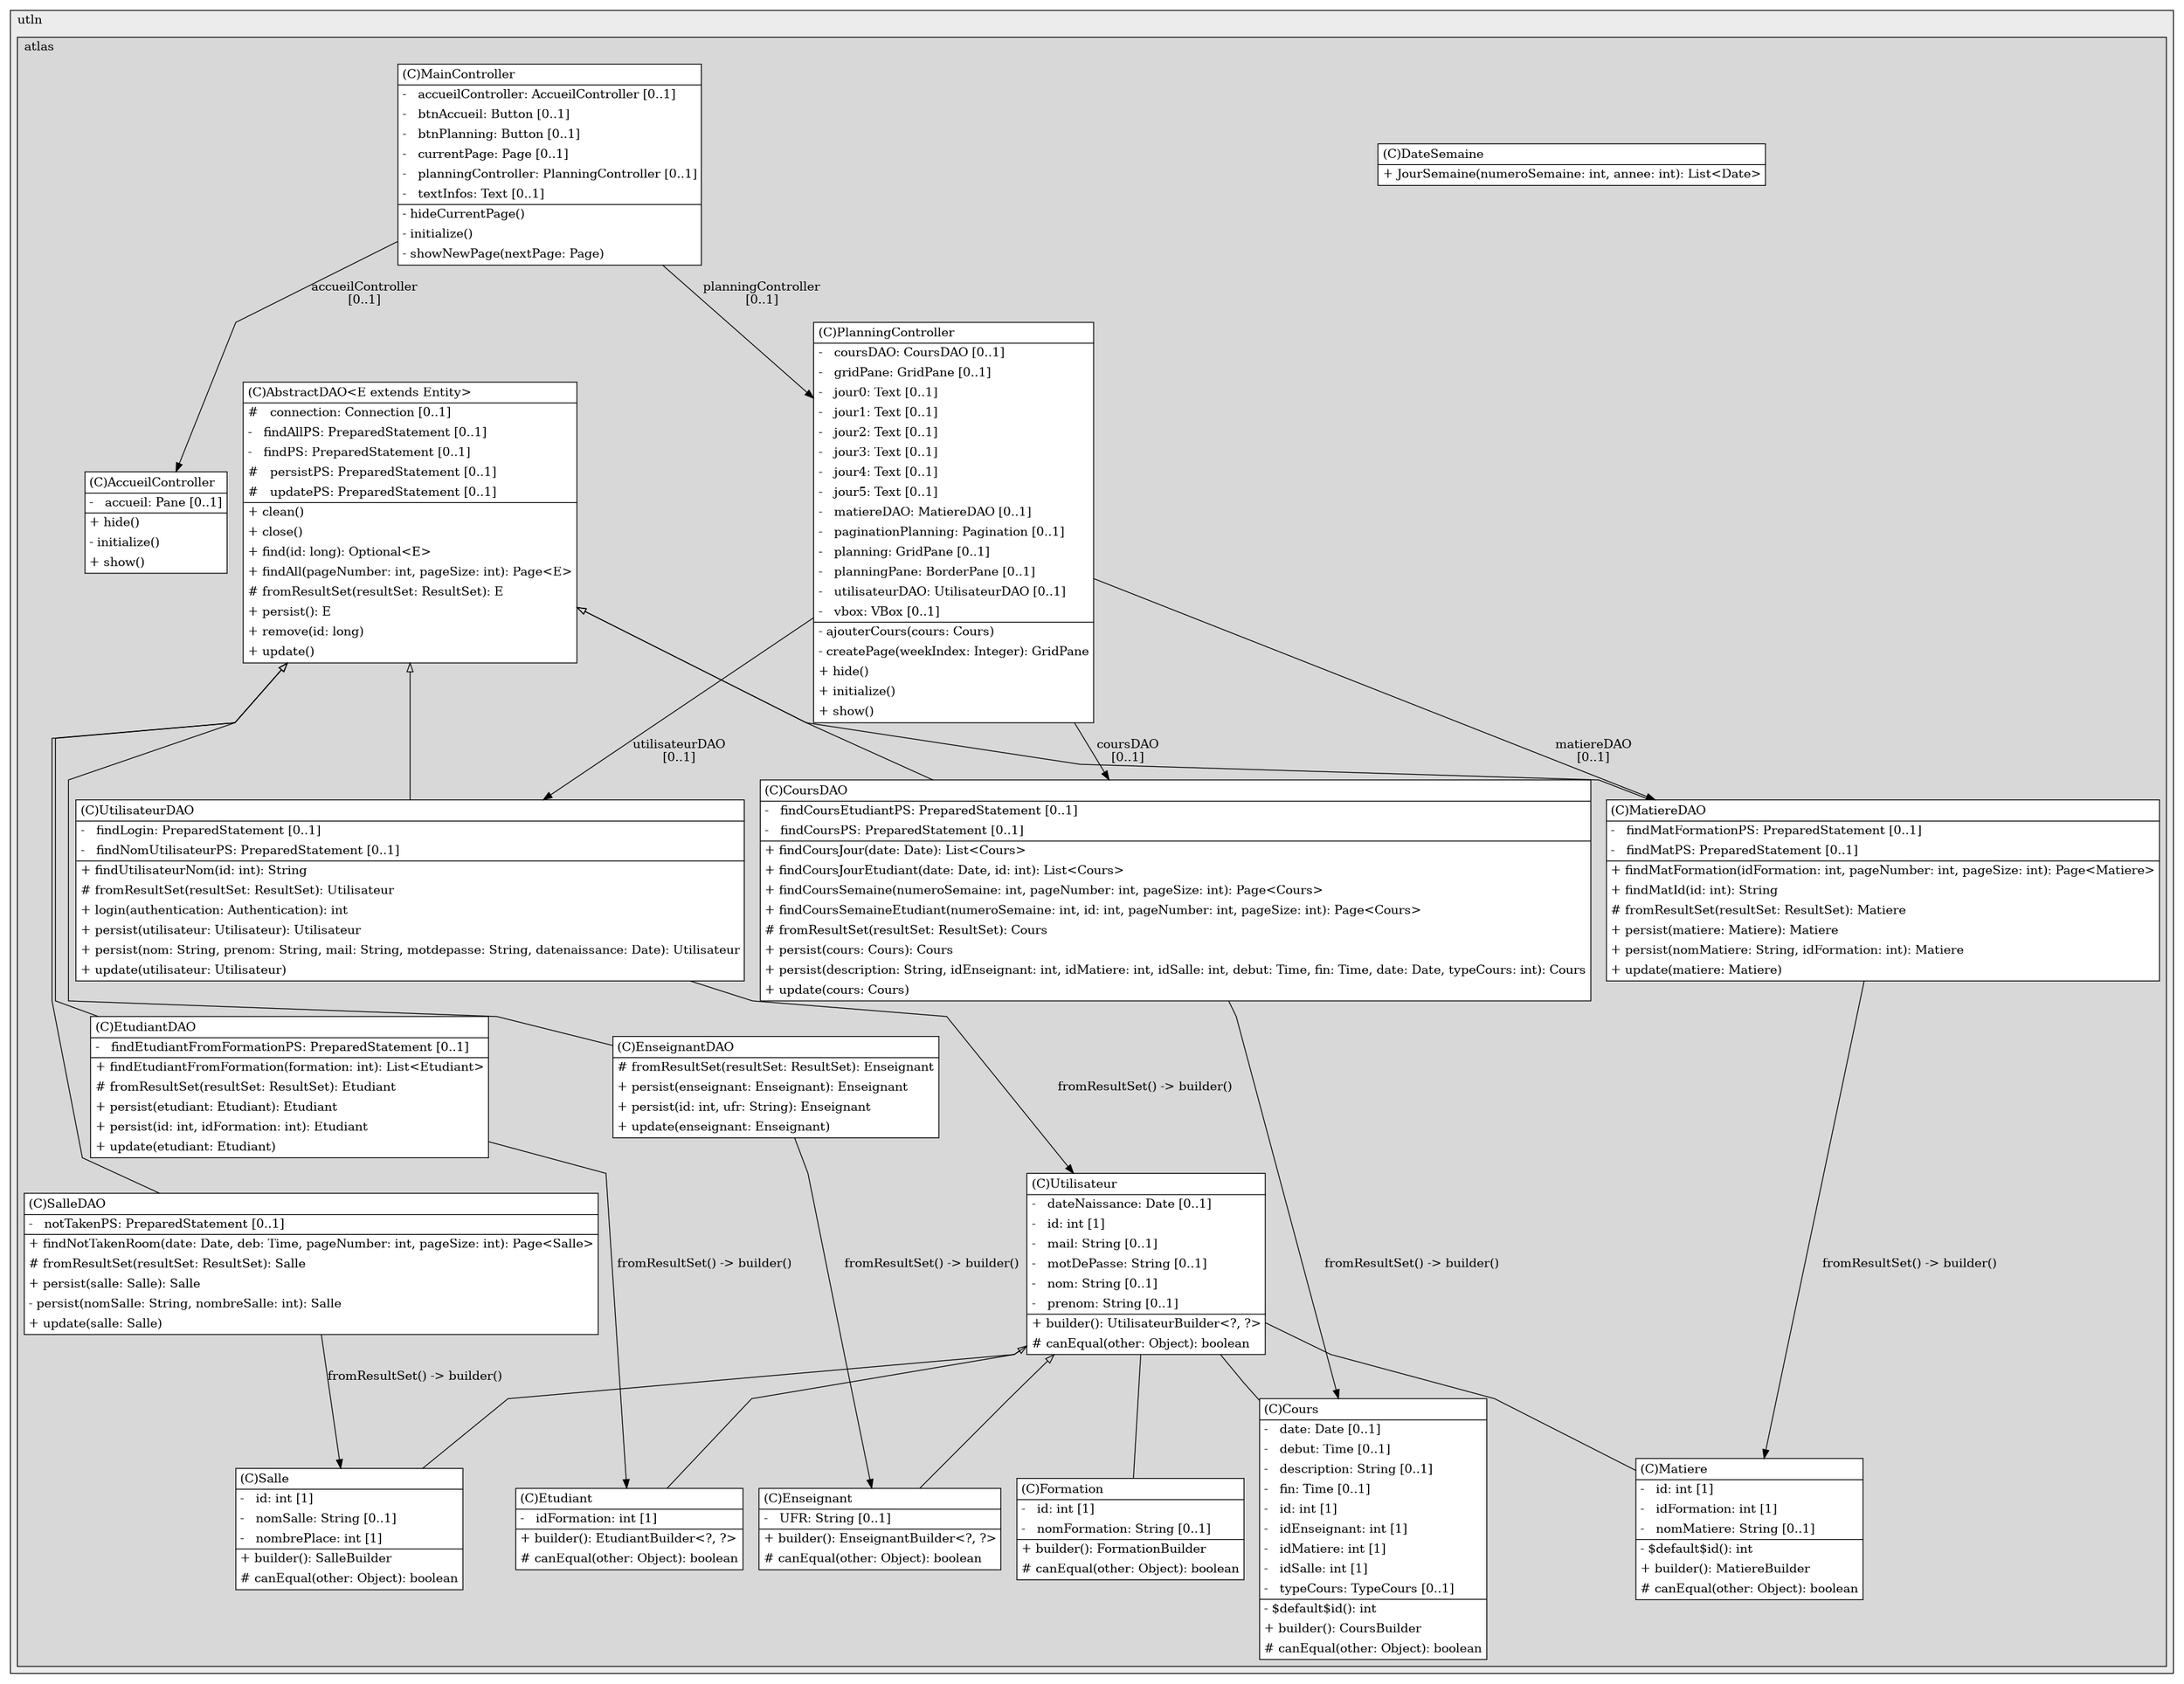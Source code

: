 @startuml

/' diagram meta data start
config=StructureConfiguration;
{
  "projectClassification": {
    "searchMode": "OpenProject", // OpenProject, AllProjects
    "includedProjects": "",
    "pathEndKeywords": "*.impl",
    "isClientPath": "",
    "isClientName": "",
    "isTestPath": "",
    "isTestName": "",
    "isMappingPath": "",
    "isMappingName": "",
    "isDataAccessPath": "",
    "isDataAccessName": "",
    "isDataStructurePath": "",
    "isDataStructureName": "",
    "isInterfaceStructuresPath": "",
    "isInterfaceStructuresName": "",
    "isEntryPointPath": "",
    "isEntryPointName": "",
    "treatFinalFieldsAsMandatory": false
  },
  "graphRestriction": {
    "classPackageExcludeFilter": "",
    "classPackageIncludeFilter": "",
    "classNameExcludeFilter": "",
    "classNameIncludeFilter": "",
    "methodNameExcludeFilter": "",
    "methodNameIncludeFilter": "",
    "removeByInheritance": "", // inheritance/annotation based filtering is done in a second step
    "removeByAnnotation": "",
    "removeByClassPackage": "", // cleanup the graph after inheritance/annotation based filtering is done
    "removeByClassName": "",
    "cutMappings": false,
    "cutEnum": true,
    "cutTests": true,
    "cutClient": true,
    "cutDataAccess": false,
    "cutInterfaceStructures": false,
    "cutDataStructures": false,
    "cutGetterAndSetter": true,
    "cutConstructors": true
  },
  "graphTraversal": {
    "forwardDepth": 6,
    "backwardDepth": 6,
    "classPackageExcludeFilter": "",
    "classPackageIncludeFilter": "",
    "classNameExcludeFilter": "",
    "classNameIncludeFilter": "",
    "methodNameExcludeFilter": "",
    "methodNameIncludeFilter": "",
    "hideMappings": false,
    "hideDataStructures": false,
    "hidePrivateMethods": true,
    "hideInterfaceCalls": true, // indirection: implementation -> interface (is hidden) -> implementation
    "onlyShowApplicationEntryPoints": false, // root node is included
    "useMethodCallsForStructureDiagram": "ForwardOnly" // ForwardOnly, BothDirections, No
  },
  "details": {
    "aggregation": "GroupByClass", // ByClass, GroupByClass, None
    "showClassGenericTypes": true,
    "showMethods": true,
    "showMethodParameterNames": true,
    "showMethodParameterTypes": true,
    "showMethodReturnType": true,
    "showPackageLevels": 2,
    "showDetailedClassStructure": true
  },
  "rootClass": "fr.utln.atlas.projethyp.controller.MainController",
  "extensionCallbackMethod": "" // qualified.class.name#methodName - signature: public static String method(String)
}
diagram meta data end '/



digraph g {
    rankdir="TB"
    splines=polyline
    

'nodes 
subgraph cluster_3600481 { 
   	label=utln
	labeljust=l
	fillcolor="#ececec"
	style=filled
   
   subgraph cluster_1232366402 { 
   	label=atlas
	labeljust=l
	fillcolor="#d8d8d8"
	style=filled
   
   AbstractDAO1051783050[
	label=<<TABLE BORDER="1" CELLBORDER="0" CELLPADDING="4" CELLSPACING="0">
<TR><TD ALIGN="LEFT" >(C)AbstractDAO&lt;E extends Entity&gt;</TD></TR>
<HR/>
<TR><TD ALIGN="LEFT" >#   connection: Connection [0..1]</TD></TR>
<TR><TD ALIGN="LEFT" >-   findAllPS: PreparedStatement [0..1]</TD></TR>
<TR><TD ALIGN="LEFT" >-   findPS: PreparedStatement [0..1]</TD></TR>
<TR><TD ALIGN="LEFT" >#   persistPS: PreparedStatement [0..1]</TD></TR>
<TR><TD ALIGN="LEFT" >#   updatePS: PreparedStatement [0..1]</TD></TR>
<HR/>
<TR><TD ALIGN="LEFT" >+ clean()</TD></TR>
<TR><TD ALIGN="LEFT" >+ close()</TD></TR>
<TR><TD ALIGN="LEFT" >+ find(id: long): Optional&lt;E&gt;</TD></TR>
<TR><TD ALIGN="LEFT" >+ findAll(pageNumber: int, pageSize: int): Page&lt;E&gt;</TD></TR>
<TR><TD ALIGN="LEFT" ># fromResultSet(resultSet: ResultSet): E</TD></TR>
<TR><TD ALIGN="LEFT" >+ persist(): E</TD></TR>
<TR><TD ALIGN="LEFT" >+ remove(id: long)</TD></TR>
<TR><TD ALIGN="LEFT" >+ update()</TD></TR>
</TABLE>>
	style=filled
	margin=0
	shape=plaintext
	fillcolor="#FFFFFF"
];

AccueilController1385254587[
	label=<<TABLE BORDER="1" CELLBORDER="0" CELLPADDING="4" CELLSPACING="0">
<TR><TD ALIGN="LEFT" >(C)AccueilController</TD></TR>
<HR/>
<TR><TD ALIGN="LEFT" >-   accueil: Pane [0..1]</TD></TR>
<HR/>
<TR><TD ALIGN="LEFT" >+ hide()</TD></TR>
<TR><TD ALIGN="LEFT" >- initialize()</TD></TR>
<TR><TD ALIGN="LEFT" >+ show()</TD></TR>
</TABLE>>
	style=filled
	margin=0
	shape=plaintext
	fillcolor="#FFFFFF"
];

Cours1241650262[
	label=<<TABLE BORDER="1" CELLBORDER="0" CELLPADDING="4" CELLSPACING="0">
<TR><TD ALIGN="LEFT" >(C)Cours</TD></TR>
<HR/>
<TR><TD ALIGN="LEFT" >-   date: Date [0..1]</TD></TR>
<TR><TD ALIGN="LEFT" >-   debut: Time [0..1]</TD></TR>
<TR><TD ALIGN="LEFT" >-   description: String [0..1]</TD></TR>
<TR><TD ALIGN="LEFT" >-   fin: Time [0..1]</TD></TR>
<TR><TD ALIGN="LEFT" >-   id: int [1]</TD></TR>
<TR><TD ALIGN="LEFT" >-   idEnseignant: int [1]</TD></TR>
<TR><TD ALIGN="LEFT" >-   idMatiere: int [1]</TD></TR>
<TR><TD ALIGN="LEFT" >-   idSalle: int [1]</TD></TR>
<TR><TD ALIGN="LEFT" >-   typeCours: TypeCours [0..1]</TD></TR>
<HR/>
<TR><TD ALIGN="LEFT" >- $default$id(): int</TD></TR>
<TR><TD ALIGN="LEFT" >+ builder(): CoursBuilder</TD></TR>
<TR><TD ALIGN="LEFT" ># canEqual(other: Object): boolean</TD></TR>
</TABLE>>
	style=filled
	margin=0
	shape=plaintext
	fillcolor="#FFFFFF"
];

CoursDAO1051783050[
	label=<<TABLE BORDER="1" CELLBORDER="0" CELLPADDING="4" CELLSPACING="0">
<TR><TD ALIGN="LEFT" >(C)CoursDAO</TD></TR>
<HR/>
<TR><TD ALIGN="LEFT" >-   findCoursEtudiantPS: PreparedStatement [0..1]</TD></TR>
<TR><TD ALIGN="LEFT" >-   findCoursPS: PreparedStatement [0..1]</TD></TR>
<HR/>
<TR><TD ALIGN="LEFT" >+ findCoursJour(date: Date): List&lt;Cours&gt;</TD></TR>
<TR><TD ALIGN="LEFT" >+ findCoursJourEtudiant(date: Date, id: int): List&lt;Cours&gt;</TD></TR>
<TR><TD ALIGN="LEFT" >+ findCoursSemaine(numeroSemaine: int, pageNumber: int, pageSize: int): Page&lt;Cours&gt;</TD></TR>
<TR><TD ALIGN="LEFT" >+ findCoursSemaineEtudiant(numeroSemaine: int, id: int, pageNumber: int, pageSize: int): Page&lt;Cours&gt;</TD></TR>
<TR><TD ALIGN="LEFT" ># fromResultSet(resultSet: ResultSet): Cours</TD></TR>
<TR><TD ALIGN="LEFT" >+ persist(cours: Cours): Cours</TD></TR>
<TR><TD ALIGN="LEFT" >+ persist(description: String, idEnseignant: int, idMatiere: int, idSalle: int, debut: Time, fin: Time, date: Date, typeCours: int): Cours</TD></TR>
<TR><TD ALIGN="LEFT" >+ update(cours: Cours)</TD></TR>
</TABLE>>
	style=filled
	margin=0
	shape=plaintext
	fillcolor="#FFFFFF"
];

DateSemaine1241650262[
	label=<<TABLE BORDER="1" CELLBORDER="0" CELLPADDING="4" CELLSPACING="0">
<TR><TD ALIGN="LEFT" >(C)DateSemaine</TD></TR>
<HR/>
<TR><TD ALIGN="LEFT" >+ JourSemaine(numeroSemaine: int, annee: int): List&lt;Date&gt;</TD></TR>
</TABLE>>
	style=filled
	margin=0
	shape=plaintext
	fillcolor="#FFFFFF"
];

Enseignant1241650262[
	label=<<TABLE BORDER="1" CELLBORDER="0" CELLPADDING="4" CELLSPACING="0">
<TR><TD ALIGN="LEFT" >(C)Enseignant</TD></TR>
<HR/>
<TR><TD ALIGN="LEFT" >-   UFR: String [0..1]</TD></TR>
<HR/>
<TR><TD ALIGN="LEFT" >+ builder(): EnseignantBuilder&lt;?, ?&gt;</TD></TR>
<TR><TD ALIGN="LEFT" ># canEqual(other: Object): boolean</TD></TR>
</TABLE>>
	style=filled
	margin=0
	shape=plaintext
	fillcolor="#FFFFFF"
];

EnseignantDAO1051783050[
	label=<<TABLE BORDER="1" CELLBORDER="0" CELLPADDING="4" CELLSPACING="0">
<TR><TD ALIGN="LEFT" >(C)EnseignantDAO</TD></TR>
<HR/>
<TR><TD ALIGN="LEFT" ># fromResultSet(resultSet: ResultSet): Enseignant</TD></TR>
<TR><TD ALIGN="LEFT" >+ persist(enseignant: Enseignant): Enseignant</TD></TR>
<TR><TD ALIGN="LEFT" >+ persist(id: int, ufr: String): Enseignant</TD></TR>
<TR><TD ALIGN="LEFT" >+ update(enseignant: Enseignant)</TD></TR>
</TABLE>>
	style=filled
	margin=0
	shape=plaintext
	fillcolor="#FFFFFF"
];

Etudiant1241650262[
	label=<<TABLE BORDER="1" CELLBORDER="0" CELLPADDING="4" CELLSPACING="0">
<TR><TD ALIGN="LEFT" >(C)Etudiant</TD></TR>
<HR/>
<TR><TD ALIGN="LEFT" >-   idFormation: int [1]</TD></TR>
<HR/>
<TR><TD ALIGN="LEFT" >+ builder(): EtudiantBuilder&lt;?, ?&gt;</TD></TR>
<TR><TD ALIGN="LEFT" ># canEqual(other: Object): boolean</TD></TR>
</TABLE>>
	style=filled
	margin=0
	shape=plaintext
	fillcolor="#FFFFFF"
];

EtudiantDAO1051783050[
	label=<<TABLE BORDER="1" CELLBORDER="0" CELLPADDING="4" CELLSPACING="0">
<TR><TD ALIGN="LEFT" >(C)EtudiantDAO</TD></TR>
<HR/>
<TR><TD ALIGN="LEFT" >-   findEtudiantFromFormationPS: PreparedStatement [0..1]</TD></TR>
<HR/>
<TR><TD ALIGN="LEFT" >+ findEtudiantFromFormation(formation: int): List&lt;Etudiant&gt;</TD></TR>
<TR><TD ALIGN="LEFT" ># fromResultSet(resultSet: ResultSet): Etudiant</TD></TR>
<TR><TD ALIGN="LEFT" >+ persist(etudiant: Etudiant): Etudiant</TD></TR>
<TR><TD ALIGN="LEFT" >+ persist(id: int, idFormation: int): Etudiant</TD></TR>
<TR><TD ALIGN="LEFT" >+ update(etudiant: Etudiant)</TD></TR>
</TABLE>>
	style=filled
	margin=0
	shape=plaintext
	fillcolor="#FFFFFF"
];

Formation1241650262[
	label=<<TABLE BORDER="1" CELLBORDER="0" CELLPADDING="4" CELLSPACING="0">
<TR><TD ALIGN="LEFT" >(C)Formation</TD></TR>
<HR/>
<TR><TD ALIGN="LEFT" >-   id: int [1]</TD></TR>
<TR><TD ALIGN="LEFT" >-   nomFormation: String [0..1]</TD></TR>
<HR/>
<TR><TD ALIGN="LEFT" >+ builder(): FormationBuilder</TD></TR>
<TR><TD ALIGN="LEFT" ># canEqual(other: Object): boolean</TD></TR>
</TABLE>>
	style=filled
	margin=0
	shape=plaintext
	fillcolor="#FFFFFF"
];

MainController1385254587[
	label=<<TABLE BORDER="1" CELLBORDER="0" CELLPADDING="4" CELLSPACING="0">
<TR><TD ALIGN="LEFT" >(C)MainController</TD></TR>
<HR/>
<TR><TD ALIGN="LEFT" >-   accueilController: AccueilController [0..1]</TD></TR>
<TR><TD ALIGN="LEFT" >-   btnAccueil: Button [0..1]</TD></TR>
<TR><TD ALIGN="LEFT" >-   btnPlanning: Button [0..1]</TD></TR>
<TR><TD ALIGN="LEFT" >-   currentPage: Page [0..1]</TD></TR>
<TR><TD ALIGN="LEFT" >-   planningController: PlanningController [0..1]</TD></TR>
<TR><TD ALIGN="LEFT" >-   textInfos: Text [0..1]</TD></TR>
<HR/>
<TR><TD ALIGN="LEFT" >- hideCurrentPage()</TD></TR>
<TR><TD ALIGN="LEFT" >- initialize()</TD></TR>
<TR><TD ALIGN="LEFT" >- showNewPage(nextPage: Page)</TD></TR>
</TABLE>>
	style=filled
	margin=0
	shape=plaintext
	fillcolor="#FFFFFF"
];

Matiere1241650262[
	label=<<TABLE BORDER="1" CELLBORDER="0" CELLPADDING="4" CELLSPACING="0">
<TR><TD ALIGN="LEFT" >(C)Matiere</TD></TR>
<HR/>
<TR><TD ALIGN="LEFT" >-   id: int [1]</TD></TR>
<TR><TD ALIGN="LEFT" >-   idFormation: int [1]</TD></TR>
<TR><TD ALIGN="LEFT" >-   nomMatiere: String [0..1]</TD></TR>
<HR/>
<TR><TD ALIGN="LEFT" >- $default$id(): int</TD></TR>
<TR><TD ALIGN="LEFT" >+ builder(): MatiereBuilder</TD></TR>
<TR><TD ALIGN="LEFT" ># canEqual(other: Object): boolean</TD></TR>
</TABLE>>
	style=filled
	margin=0
	shape=plaintext
	fillcolor="#FFFFFF"
];

MatiereDAO1051783050[
	label=<<TABLE BORDER="1" CELLBORDER="0" CELLPADDING="4" CELLSPACING="0">
<TR><TD ALIGN="LEFT" >(C)MatiereDAO</TD></TR>
<HR/>
<TR><TD ALIGN="LEFT" >-   findMatFormationPS: PreparedStatement [0..1]</TD></TR>
<TR><TD ALIGN="LEFT" >-   findMatPS: PreparedStatement [0..1]</TD></TR>
<HR/>
<TR><TD ALIGN="LEFT" >+ findMatFormation(idFormation: int, pageNumber: int, pageSize: int): Page&lt;Matiere&gt;</TD></TR>
<TR><TD ALIGN="LEFT" >+ findMatId(id: int): String</TD></TR>
<TR><TD ALIGN="LEFT" ># fromResultSet(resultSet: ResultSet): Matiere</TD></TR>
<TR><TD ALIGN="LEFT" >+ persist(matiere: Matiere): Matiere</TD></TR>
<TR><TD ALIGN="LEFT" >+ persist(nomMatiere: String, idFormation: int): Matiere</TD></TR>
<TR><TD ALIGN="LEFT" >+ update(matiere: Matiere)</TD></TR>
</TABLE>>
	style=filled
	margin=0
	shape=plaintext
	fillcolor="#FFFFFF"
];

PlanningController1385254587[
	label=<<TABLE BORDER="1" CELLBORDER="0" CELLPADDING="4" CELLSPACING="0">
<TR><TD ALIGN="LEFT" >(C)PlanningController</TD></TR>
<HR/>
<TR><TD ALIGN="LEFT" >-   coursDAO: CoursDAO [0..1]</TD></TR>
<TR><TD ALIGN="LEFT" >-   gridPane: GridPane [0..1]</TD></TR>
<TR><TD ALIGN="LEFT" >-   jour0: Text [0..1]</TD></TR>
<TR><TD ALIGN="LEFT" >-   jour1: Text [0..1]</TD></TR>
<TR><TD ALIGN="LEFT" >-   jour2: Text [0..1]</TD></TR>
<TR><TD ALIGN="LEFT" >-   jour3: Text [0..1]</TD></TR>
<TR><TD ALIGN="LEFT" >-   jour4: Text [0..1]</TD></TR>
<TR><TD ALIGN="LEFT" >-   jour5: Text [0..1]</TD></TR>
<TR><TD ALIGN="LEFT" >-   matiereDAO: MatiereDAO [0..1]</TD></TR>
<TR><TD ALIGN="LEFT" >-   paginationPlanning: Pagination [0..1]</TD></TR>
<TR><TD ALIGN="LEFT" >-   planning: GridPane [0..1]</TD></TR>
<TR><TD ALIGN="LEFT" >-   planningPane: BorderPane [0..1]</TD></TR>
<TR><TD ALIGN="LEFT" >-   utilisateurDAO: UtilisateurDAO [0..1]</TD></TR>
<TR><TD ALIGN="LEFT" >-   vbox: VBox [0..1]</TD></TR>
<HR/>
<TR><TD ALIGN="LEFT" >- ajouterCours(cours: Cours)</TD></TR>
<TR><TD ALIGN="LEFT" >- createPage(weekIndex: Integer): GridPane</TD></TR>
<TR><TD ALIGN="LEFT" >+ hide()</TD></TR>
<TR><TD ALIGN="LEFT" >+ initialize()</TD></TR>
<TR><TD ALIGN="LEFT" >+ show()</TD></TR>
</TABLE>>
	style=filled
	margin=0
	shape=plaintext
	fillcolor="#FFFFFF"
];

Salle1241650262[
	label=<<TABLE BORDER="1" CELLBORDER="0" CELLPADDING="4" CELLSPACING="0">
<TR><TD ALIGN="LEFT" >(C)Salle</TD></TR>
<HR/>
<TR><TD ALIGN="LEFT" >-   id: int [1]</TD></TR>
<TR><TD ALIGN="LEFT" >-   nomSalle: String [0..1]</TD></TR>
<TR><TD ALIGN="LEFT" >-   nombrePlace: int [1]</TD></TR>
<HR/>
<TR><TD ALIGN="LEFT" >+ builder(): SalleBuilder</TD></TR>
<TR><TD ALIGN="LEFT" ># canEqual(other: Object): boolean</TD></TR>
</TABLE>>
	style=filled
	margin=0
	shape=plaintext
	fillcolor="#FFFFFF"
];

SalleDAO1051783050[
	label=<<TABLE BORDER="1" CELLBORDER="0" CELLPADDING="4" CELLSPACING="0">
<TR><TD ALIGN="LEFT" >(C)SalleDAO</TD></TR>
<HR/>
<TR><TD ALIGN="LEFT" >-   notTakenPS: PreparedStatement [0..1]</TD></TR>
<HR/>
<TR><TD ALIGN="LEFT" >+ findNotTakenRoom(date: Date, deb: Time, pageNumber: int, pageSize: int): Page&lt;Salle&gt;</TD></TR>
<TR><TD ALIGN="LEFT" ># fromResultSet(resultSet: ResultSet): Salle</TD></TR>
<TR><TD ALIGN="LEFT" >+ persist(salle: Salle): Salle</TD></TR>
<TR><TD ALIGN="LEFT" >- persist(nomSalle: String, nombreSalle: int): Salle</TD></TR>
<TR><TD ALIGN="LEFT" >+ update(salle: Salle)</TD></TR>
</TABLE>>
	style=filled
	margin=0
	shape=plaintext
	fillcolor="#FFFFFF"
];

Utilisateur1241650262[
	label=<<TABLE BORDER="1" CELLBORDER="0" CELLPADDING="4" CELLSPACING="0">
<TR><TD ALIGN="LEFT" >(C)Utilisateur</TD></TR>
<HR/>
<TR><TD ALIGN="LEFT" >-   dateNaissance: Date [0..1]</TD></TR>
<TR><TD ALIGN="LEFT" >-   id: int [1]</TD></TR>
<TR><TD ALIGN="LEFT" >-   mail: String [0..1]</TD></TR>
<TR><TD ALIGN="LEFT" >-   motDePasse: String [0..1]</TD></TR>
<TR><TD ALIGN="LEFT" >-   nom: String [0..1]</TD></TR>
<TR><TD ALIGN="LEFT" >-   prenom: String [0..1]</TD></TR>
<HR/>
<TR><TD ALIGN="LEFT" >+ builder(): UtilisateurBuilder&lt;?, ?&gt;</TD></TR>
<TR><TD ALIGN="LEFT" ># canEqual(other: Object): boolean</TD></TR>
</TABLE>>
	style=filled
	margin=0
	shape=plaintext
	fillcolor="#FFFFFF"
];

UtilisateurDAO1051783050[
	label=<<TABLE BORDER="1" CELLBORDER="0" CELLPADDING="4" CELLSPACING="0">
<TR><TD ALIGN="LEFT" >(C)UtilisateurDAO</TD></TR>
<HR/>
<TR><TD ALIGN="LEFT" >-   findLogin: PreparedStatement [0..1]</TD></TR>
<TR><TD ALIGN="LEFT" >-   findNomUtilisateurPS: PreparedStatement [0..1]</TD></TR>
<HR/>
<TR><TD ALIGN="LEFT" >+ findUtilisateurNom(id: int): String</TD></TR>
<TR><TD ALIGN="LEFT" ># fromResultSet(resultSet: ResultSet): Utilisateur</TD></TR>
<TR><TD ALIGN="LEFT" >+ login(authentication: Authentication): int</TD></TR>
<TR><TD ALIGN="LEFT" >+ persist(utilisateur: Utilisateur): Utilisateur</TD></TR>
<TR><TD ALIGN="LEFT" >+ persist(nom: String, prenom: String, mail: String, motdepasse: String, datenaissance: Date): Utilisateur</TD></TR>
<TR><TD ALIGN="LEFT" >+ update(utilisateur: Utilisateur)</TD></TR>
</TABLE>>
	style=filled
	margin=0
	shape=plaintext
	fillcolor="#FFFFFF"
];
} 
} 

'edges    
AbstractDAO1051783050 -> CoursDAO1051783050[arrowhead=none, arrowtail=empty, dir=both];
AbstractDAO1051783050 -> EnseignantDAO1051783050[arrowhead=none, arrowtail=empty, dir=both];
AbstractDAO1051783050 -> EtudiantDAO1051783050[arrowhead=none, arrowtail=empty, dir=both];
AbstractDAO1051783050 -> MatiereDAO1051783050[arrowhead=none, arrowtail=empty, dir=both];
AbstractDAO1051783050 -> SalleDAO1051783050[arrowhead=none, arrowtail=empty, dir=both];
AbstractDAO1051783050 -> UtilisateurDAO1051783050[arrowhead=none, arrowtail=empty, dir=both];
CoursDAO1051783050 -> Cours1241650262[label="fromResultSet() -> builder()"];
EnseignantDAO1051783050 -> Enseignant1241650262[label="fromResultSet() -> builder()"];
EtudiantDAO1051783050 -> Etudiant1241650262[label="fromResultSet() -> builder()"];
MainController1385254587 -> AccueilController1385254587[label="accueilController
[0..1]"];
MainController1385254587 -> PlanningController1385254587[label="planningController
[0..1]"];
MatiereDAO1051783050 -> Matiere1241650262[label="fromResultSet() -> builder()"];
PlanningController1385254587 -> CoursDAO1051783050[label="coursDAO
[0..1]"];
PlanningController1385254587 -> MatiereDAO1051783050[label="matiereDAO
[0..1]"];
PlanningController1385254587 -> UtilisateurDAO1051783050[label="utilisateurDAO
[0..1]"];
SalleDAO1051783050 -> Salle1241650262[label="fromResultSet() -> builder()"];
Utilisateur1241650262 -> Cours1241650262[arrowhead=none];
Utilisateur1241650262 -> Enseignant1241650262[arrowhead=none, arrowtail=empty, dir=both];
Utilisateur1241650262 -> Etudiant1241650262[arrowhead=none, arrowtail=empty, dir=both];
Utilisateur1241650262 -> Formation1241650262[arrowhead=none];
Utilisateur1241650262 -> Matiere1241650262[arrowhead=none];
Utilisateur1241650262 -> Salle1241650262[arrowhead=none];
UtilisateurDAO1051783050 -> Utilisateur1241650262[label="fromResultSet() -> builder()"];
    
}
@enduml